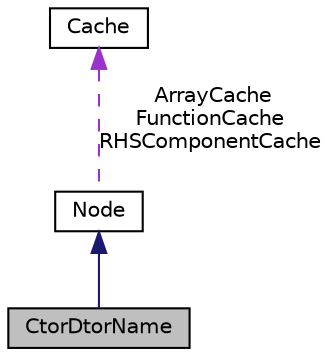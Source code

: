 digraph "CtorDtorName"
{
 // LATEX_PDF_SIZE
  bgcolor="transparent";
  edge [fontname="Helvetica",fontsize="10",labelfontname="Helvetica",labelfontsize="10"];
  node [fontname="Helvetica",fontsize="10",shape="box"];
  Node1 [label="CtorDtorName",height=0.2,width=0.4,color="black", fillcolor="grey75", style="filled", fontcolor="black",tooltip=" "];
  Node2 -> Node1 [dir="back",color="midnightblue",fontsize="10",style="solid",fontname="Helvetica"];
  Node2 [label="Node",height=0.2,width=0.4,color="black",URL="$classNode.html",tooltip=" "];
  Node3 -> Node2 [dir="back",color="darkorchid3",fontsize="10",style="dashed",label=" ArrayCache\nFunctionCache\nRHSComponentCache" ,fontname="Helvetica"];
  Node3 [label="Cache",height=0.2,width=0.4,color="black",tooltip=" "];
}
